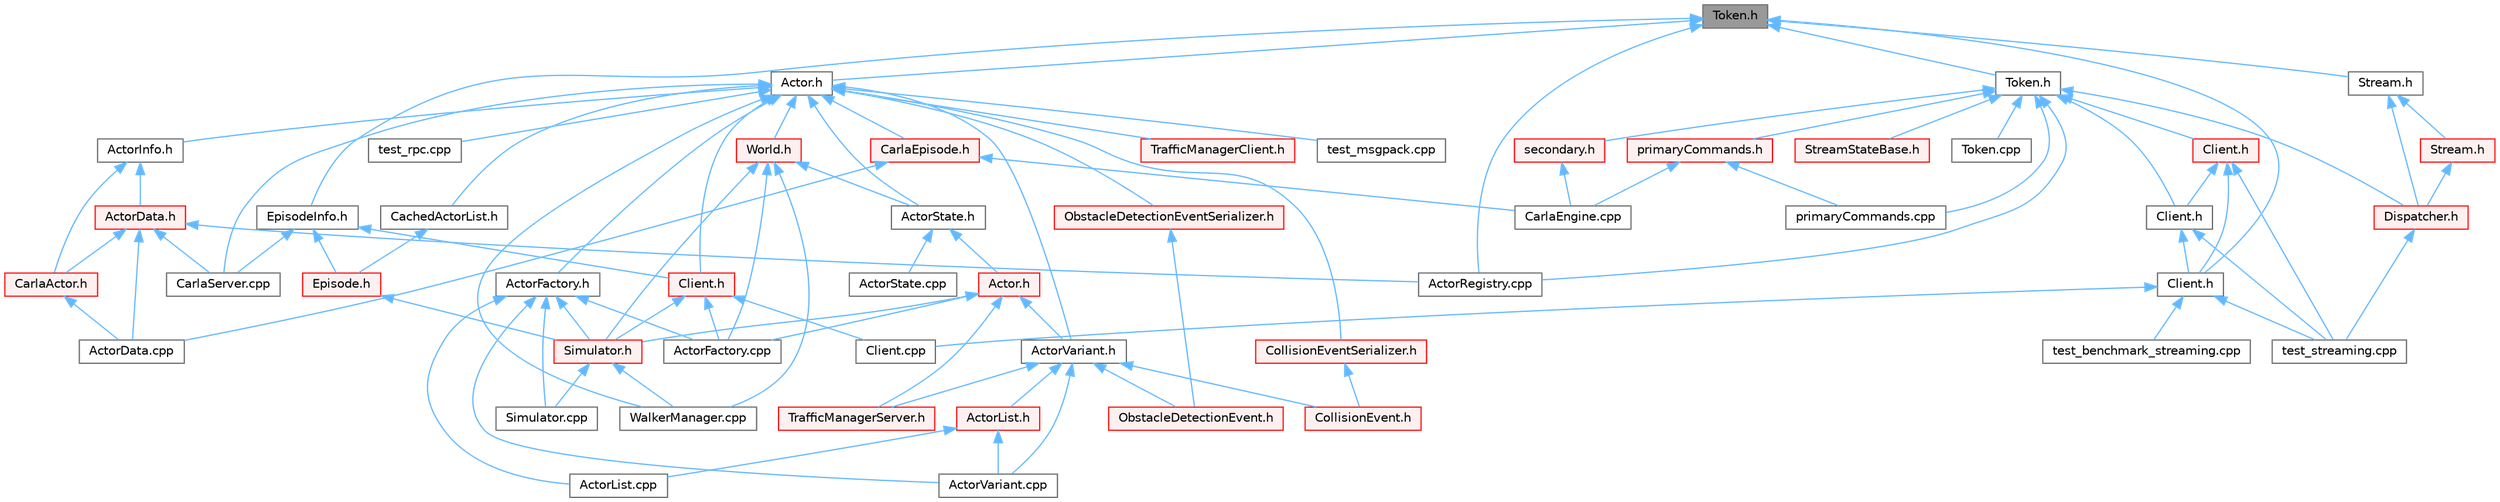 digraph "Token.h"
{
 // INTERACTIVE_SVG=YES
 // LATEX_PDF_SIZE
  bgcolor="transparent";
  edge [fontname=Helvetica,fontsize=10,labelfontname=Helvetica,labelfontsize=10];
  node [fontname=Helvetica,fontsize=10,shape=box,height=0.2,width=0.4];
  Node1 [id="Node000001",label="Token.h",height=0.2,width=0.4,color="gray40", fillcolor="grey60", style="filled", fontcolor="black",tooltip=" "];
  Node1 -> Node2 [id="edge1_Node000001_Node000002",dir="back",color="steelblue1",style="solid",tooltip=" "];
  Node2 [id="Node000002",label="Actor.h",height=0.2,width=0.4,color="grey40", fillcolor="white", style="filled",URL="$d8/d73/rpc_2Actor_8h.html",tooltip=" "];
  Node2 -> Node3 [id="edge2_Node000002_Node000003",dir="back",color="steelblue1",style="solid",tooltip=" "];
  Node3 [id="Node000003",label="ActorFactory.h",height=0.2,width=0.4,color="grey40", fillcolor="white", style="filled",URL="$d7/dae/ActorFactory_8h.html",tooltip=" "];
  Node3 -> Node4 [id="edge3_Node000003_Node000004",dir="back",color="steelblue1",style="solid",tooltip=" "];
  Node4 [id="Node000004",label="ActorFactory.cpp",height=0.2,width=0.4,color="grey40", fillcolor="white", style="filled",URL="$df/dd6/ActorFactory_8cpp.html",tooltip=" "];
  Node3 -> Node5 [id="edge4_Node000003_Node000005",dir="back",color="steelblue1",style="solid",tooltip=" "];
  Node5 [id="Node000005",label="ActorList.cpp",height=0.2,width=0.4,color="grey40", fillcolor="white", style="filled",URL="$d9/d74/ActorList_8cpp.html",tooltip=" "];
  Node3 -> Node6 [id="edge5_Node000003_Node000006",dir="back",color="steelblue1",style="solid",tooltip=" "];
  Node6 [id="Node000006",label="ActorVariant.cpp",height=0.2,width=0.4,color="grey40", fillcolor="white", style="filled",URL="$d2/dbb/ActorVariant_8cpp.html",tooltip=" "];
  Node3 -> Node7 [id="edge6_Node000003_Node000007",dir="back",color="steelblue1",style="solid",tooltip=" "];
  Node7 [id="Node000007",label="Simulator.cpp",height=0.2,width=0.4,color="grey40", fillcolor="white", style="filled",URL="$d2/d0c/Simulator_8cpp.html",tooltip=" "];
  Node3 -> Node8 [id="edge7_Node000003_Node000008",dir="back",color="steelblue1",style="solid",tooltip=" "];
  Node8 [id="Node000008",label="Simulator.h",height=0.2,width=0.4,color="red", fillcolor="#FFF0F0", style="filled",URL="$d6/d4a/Simulator_8h.html",tooltip=" "];
  Node8 -> Node7 [id="edge8_Node000008_Node000007",dir="back",color="steelblue1",style="solid",tooltip=" "];
  Node8 -> Node26 [id="edge9_Node000008_Node000026",dir="back",color="steelblue1",style="solid",tooltip=" "];
  Node26 [id="Node000026",label="WalkerManager.cpp",height=0.2,width=0.4,color="grey40", fillcolor="white", style="filled",URL="$d2/dbb/WalkerManager_8cpp.html",tooltip=" "];
  Node2 -> Node29 [id="edge10_Node000002_Node000029",dir="back",color="steelblue1",style="solid",tooltip=" "];
  Node29 [id="Node000029",label="ActorInfo.h",height=0.2,width=0.4,color="grey40", fillcolor="white", style="filled",URL="$d0/d4e/ActorInfo_8h.html",tooltip=" "];
  Node29 -> Node30 [id="edge11_Node000029_Node000030",dir="back",color="steelblue1",style="solid",tooltip=" "];
  Node30 [id="Node000030",label="ActorData.h",height=0.2,width=0.4,color="red", fillcolor="#FFF0F0", style="filled",URL="$de/d7d/ActorData_8h.html",tooltip=" "];
  Node30 -> Node31 [id="edge12_Node000030_Node000031",dir="back",color="steelblue1",style="solid",tooltip=" "];
  Node31 [id="Node000031",label="ActorData.cpp",height=0.2,width=0.4,color="grey40", fillcolor="white", style="filled",URL="$da/d7f/ActorData_8cpp.html",tooltip=" "];
  Node30 -> Node32 [id="edge13_Node000030_Node000032",dir="back",color="steelblue1",style="solid",tooltip=" "];
  Node32 [id="Node000032",label="ActorRegistry.cpp",height=0.2,width=0.4,color="grey40", fillcolor="white", style="filled",URL="$d3/df3/ActorRegistry_8cpp.html",tooltip=" "];
  Node30 -> Node33 [id="edge14_Node000030_Node000033",dir="back",color="steelblue1",style="solid",tooltip=" "];
  Node33 [id="Node000033",label="CarlaActor.h",height=0.2,width=0.4,color="red", fillcolor="#FFF0F0", style="filled",URL="$de/d36/CarlaActor_8h.html",tooltip=" "];
  Node33 -> Node31 [id="edge15_Node000033_Node000031",dir="back",color="steelblue1",style="solid",tooltip=" "];
  Node30 -> Node47 [id="edge16_Node000030_Node000047",dir="back",color="steelblue1",style="solid",tooltip=" "];
  Node47 [id="Node000047",label="CarlaServer.cpp",height=0.2,width=0.4,color="grey40", fillcolor="white", style="filled",URL="$db/d6c/CarlaServer_8cpp.html",tooltip=" "];
  Node29 -> Node33 [id="edge17_Node000029_Node000033",dir="back",color="steelblue1",style="solid",tooltip=" "];
  Node2 -> Node146 [id="edge18_Node000002_Node000146",dir="back",color="steelblue1",style="solid",tooltip=" "];
  Node146 [id="Node000146",label="ActorState.h",height=0.2,width=0.4,color="grey40", fillcolor="white", style="filled",URL="$d4/d22/client_2detail_2ActorState_8h.html",tooltip=" "];
  Node146 -> Node147 [id="edge19_Node000146_Node000147",dir="back",color="steelblue1",style="solid",tooltip=" "];
  Node147 [id="Node000147",label="Actor.h",height=0.2,width=0.4,color="red", fillcolor="#FFF0F0", style="filled",URL="$da/d48/client_2Actor_8h.html",tooltip=" "];
  Node147 -> Node4 [id="edge20_Node000147_Node000004",dir="back",color="steelblue1",style="solid",tooltip=" "];
  Node147 -> Node149 [id="edge21_Node000147_Node000149",dir="back",color="steelblue1",style="solid",tooltip=" "];
  Node149 [id="Node000149",label="ActorVariant.h",height=0.2,width=0.4,color="grey40", fillcolor="white", style="filled",URL="$d9/d0d/ActorVariant_8h.html",tooltip=" "];
  Node149 -> Node150 [id="edge22_Node000149_Node000150",dir="back",color="steelblue1",style="solid",tooltip=" "];
  Node150 [id="Node000150",label="ActorList.h",height=0.2,width=0.4,color="red", fillcolor="#FFF0F0", style="filled",URL="$db/de8/ActorList_8h.html",tooltip=" "];
  Node150 -> Node5 [id="edge23_Node000150_Node000005",dir="back",color="steelblue1",style="solid",tooltip=" "];
  Node150 -> Node6 [id="edge24_Node000150_Node000006",dir="back",color="steelblue1",style="solid",tooltip=" "];
  Node149 -> Node6 [id="edge25_Node000149_Node000006",dir="back",color="steelblue1",style="solid",tooltip=" "];
  Node149 -> Node166 [id="edge26_Node000149_Node000166",dir="back",color="steelblue1",style="solid",tooltip=" "];
  Node166 [id="Node000166",label="CollisionEvent.h",height=0.2,width=0.4,color="red", fillcolor="#FFF0F0", style="filled",URL="$d3/d24/CollisionEvent_8h.html",tooltip=" "];
  Node149 -> Node168 [id="edge27_Node000149_Node000168",dir="back",color="steelblue1",style="solid",tooltip=" "];
  Node168 [id="Node000168",label="ObstacleDetectionEvent.h",height=0.2,width=0.4,color="red", fillcolor="#FFF0F0", style="filled",URL="$d5/d1b/ObstacleDetectionEvent_8h.html",tooltip=" "];
  Node149 -> Node170 [id="edge28_Node000149_Node000170",dir="back",color="steelblue1",style="solid",tooltip=" "];
  Node170 [id="Node000170",label="TrafficManagerServer.h",height=0.2,width=0.4,color="red", fillcolor="#FFF0F0", style="filled",URL="$d1/da0/TrafficManagerServer_8h.html",tooltip=" "];
  Node147 -> Node8 [id="edge29_Node000147_Node000008",dir="back",color="steelblue1",style="solid",tooltip=" "];
  Node147 -> Node170 [id="edge30_Node000147_Node000170",dir="back",color="steelblue1",style="solid",tooltip=" "];
  Node146 -> Node201 [id="edge31_Node000146_Node000201",dir="back",color="steelblue1",style="solid",tooltip=" "];
  Node201 [id="Node000201",label="ActorState.cpp",height=0.2,width=0.4,color="grey40", fillcolor="white", style="filled",URL="$d6/de7/ActorState_8cpp.html",tooltip=" "];
  Node2 -> Node149 [id="edge32_Node000002_Node000149",dir="back",color="steelblue1",style="solid",tooltip=" "];
  Node2 -> Node202 [id="edge33_Node000002_Node000202",dir="back",color="steelblue1",style="solid",tooltip=" "];
  Node202 [id="Node000202",label="CachedActorList.h",height=0.2,width=0.4,color="grey40", fillcolor="white", style="filled",URL="$d5/d81/CachedActorList_8h.html",tooltip=" "];
  Node202 -> Node203 [id="edge34_Node000202_Node000203",dir="back",color="steelblue1",style="solid",tooltip=" "];
  Node203 [id="Node000203",label="Episode.h",height=0.2,width=0.4,color="red", fillcolor="#FFF0F0", style="filled",URL="$d9/d9e/Episode_8h.html",tooltip=" "];
  Node203 -> Node8 [id="edge35_Node000203_Node000008",dir="back",color="steelblue1",style="solid",tooltip=" "];
  Node2 -> Node37 [id="edge36_Node000002_Node000037",dir="back",color="steelblue1",style="solid",tooltip=" "];
  Node37 [id="Node000037",label="CarlaEpisode.h",height=0.2,width=0.4,color="red", fillcolor="#FFF0F0", style="filled",URL="$de/db8/CarlaEpisode_8h.html",tooltip=" "];
  Node37 -> Node31 [id="edge37_Node000037_Node000031",dir="back",color="steelblue1",style="solid",tooltip=" "];
  Node37 -> Node38 [id="edge38_Node000037_Node000038",dir="back",color="steelblue1",style="solid",tooltip=" "];
  Node38 [id="Node000038",label="CarlaEngine.cpp",height=0.2,width=0.4,color="grey40", fillcolor="white", style="filled",URL="$d6/da1/CarlaEngine_8cpp.html",tooltip=" "];
  Node2 -> Node47 [id="edge39_Node000002_Node000047",dir="back",color="steelblue1",style="solid",tooltip=" "];
  Node2 -> Node207 [id="edge40_Node000002_Node000207",dir="back",color="steelblue1",style="solid",tooltip=" "];
  Node207 [id="Node000207",label="Client.h",height=0.2,width=0.4,color="red", fillcolor="#FFF0F0", style="filled",URL="$df/d8b/client_2detail_2Client_8h.html",tooltip=" "];
  Node207 -> Node4 [id="edge41_Node000207_Node000004",dir="back",color="steelblue1",style="solid",tooltip=" "];
  Node207 -> Node208 [id="edge42_Node000207_Node000208",dir="back",color="steelblue1",style="solid",tooltip=" "];
  Node208 [id="Node000208",label="Client.cpp",height=0.2,width=0.4,color="grey40", fillcolor="white", style="filled",URL="$dc/d4a/client_2detail_2Client_8cpp.html",tooltip=" "];
  Node207 -> Node8 [id="edge43_Node000207_Node000008",dir="back",color="steelblue1",style="solid",tooltip=" "];
  Node2 -> Node209 [id="edge44_Node000002_Node000209",dir="back",color="steelblue1",style="solid",tooltip=" "];
  Node209 [id="Node000209",label="CollisionEventSerializer.h",height=0.2,width=0.4,color="red", fillcolor="#FFF0F0", style="filled",URL="$d8/d9f/CollisionEventSerializer_8h.html",tooltip=" "];
  Node209 -> Node166 [id="edge45_Node000209_Node000166",dir="back",color="steelblue1",style="solid",tooltip=" "];
  Node2 -> Node215 [id="edge46_Node000002_Node000215",dir="back",color="steelblue1",style="solid",tooltip=" "];
  Node215 [id="Node000215",label="ObstacleDetectionEventSerializer.h",height=0.2,width=0.4,color="red", fillcolor="#FFF0F0", style="filled",URL="$d3/d5c/ObstacleDetectionEventSerializer_8h.html",tooltip=" "];
  Node215 -> Node168 [id="edge47_Node000215_Node000168",dir="back",color="steelblue1",style="solid",tooltip=" "];
  Node2 -> Node216 [id="edge48_Node000002_Node000216",dir="back",color="steelblue1",style="solid",tooltip=" "];
  Node216 [id="Node000216",label="TrafficManagerClient.h",height=0.2,width=0.4,color="red", fillcolor="#FFF0F0", style="filled",URL="$d9/d60/TrafficManagerClient_8h.html",tooltip=" "];
  Node2 -> Node26 [id="edge49_Node000002_Node000026",dir="back",color="steelblue1",style="solid",tooltip=" "];
  Node2 -> Node206 [id="edge50_Node000002_Node000206",dir="back",color="steelblue1",style="solid",tooltip=" "];
  Node206 [id="Node000206",label="World.h",height=0.2,width=0.4,color="red", fillcolor="#FFF0F0", style="filled",URL="$dd/d5b/World_8h.html",tooltip=" "];
  Node206 -> Node4 [id="edge51_Node000206_Node000004",dir="back",color="steelblue1",style="solid",tooltip=" "];
  Node206 -> Node146 [id="edge52_Node000206_Node000146",dir="back",color="steelblue1",style="solid",tooltip=" "];
  Node206 -> Node8 [id="edge53_Node000206_Node000008",dir="back",color="steelblue1",style="solid",tooltip=" "];
  Node206 -> Node26 [id="edge54_Node000206_Node000026",dir="back",color="steelblue1",style="solid",tooltip=" "];
  Node2 -> Node217 [id="edge55_Node000002_Node000217",dir="back",color="steelblue1",style="solid",tooltip=" "];
  Node217 [id="Node000217",label="test_msgpack.cpp",height=0.2,width=0.4,color="grey40", fillcolor="white", style="filled",URL="$dc/ddc/test__msgpack_8cpp.html",tooltip=" "];
  Node2 -> Node218 [id="edge56_Node000002_Node000218",dir="back",color="steelblue1",style="solid",tooltip=" "];
  Node218 [id="Node000218",label="test_rpc.cpp",height=0.2,width=0.4,color="grey40", fillcolor="white", style="filled",URL="$df/d8b/test__rpc_8cpp.html",tooltip=" "];
  Node1 -> Node32 [id="edge57_Node000001_Node000032",dir="back",color="steelblue1",style="solid",tooltip=" "];
  Node1 -> Node219 [id="edge58_Node000001_Node000219",dir="back",color="steelblue1",style="solid",tooltip=" "];
  Node219 [id="Node000219",label="Client.h",height=0.2,width=0.4,color="grey40", fillcolor="white", style="filled",URL="$dc/d68/streaming_2Client_8h.html",tooltip=" "];
  Node219 -> Node208 [id="edge59_Node000219_Node000208",dir="back",color="steelblue1",style="solid",tooltip=" "];
  Node219 -> Node220 [id="edge60_Node000219_Node000220",dir="back",color="steelblue1",style="solid",tooltip=" "];
  Node220 [id="Node000220",label="test_benchmark_streaming.cpp",height=0.2,width=0.4,color="grey40", fillcolor="white", style="filled",URL="$db/dc1/test__benchmark__streaming_8cpp.html",tooltip=" "];
  Node219 -> Node221 [id="edge61_Node000219_Node000221",dir="back",color="steelblue1",style="solid",tooltip=" "];
  Node221 [id="Node000221",label="test_streaming.cpp",height=0.2,width=0.4,color="grey40", fillcolor="white", style="filled",URL="$d3/d36/test__streaming_8cpp.html",tooltip=" "];
  Node1 -> Node222 [id="edge62_Node000001_Node000222",dir="back",color="steelblue1",style="solid",tooltip=" "];
  Node222 [id="Node000222",label="EpisodeInfo.h",height=0.2,width=0.4,color="grey40", fillcolor="white", style="filled",URL="$d2/d1c/EpisodeInfo_8h.html",tooltip=" "];
  Node222 -> Node47 [id="edge63_Node000222_Node000047",dir="back",color="steelblue1",style="solid",tooltip=" "];
  Node222 -> Node207 [id="edge64_Node000222_Node000207",dir="back",color="steelblue1",style="solid",tooltip=" "];
  Node222 -> Node203 [id="edge65_Node000222_Node000203",dir="back",color="steelblue1",style="solid",tooltip=" "];
  Node1 -> Node223 [id="edge66_Node000001_Node000223",dir="back",color="steelblue1",style="solid",tooltip=" "];
  Node223 [id="Node000223",label="Stream.h",height=0.2,width=0.4,color="grey40", fillcolor="white", style="filled",URL="$d3/dff/detail_2Stream_8h.html",tooltip=" "];
  Node223 -> Node224 [id="edge67_Node000223_Node000224",dir="back",color="steelblue1",style="solid",tooltip=" "];
  Node224 [id="Node000224",label="Dispatcher.h",height=0.2,width=0.4,color="red", fillcolor="#FFF0F0", style="filled",URL="$d7/d33/Dispatcher_8h.html",tooltip=" "];
  Node224 -> Node221 [id="edge68_Node000224_Node000221",dir="back",color="steelblue1",style="solid",tooltip=" "];
  Node223 -> Node228 [id="edge69_Node000223_Node000228",dir="back",color="steelblue1",style="solid",tooltip=" "];
  Node228 [id="Node000228",label="Stream.h",height=0.2,width=0.4,color="red", fillcolor="#FFF0F0", style="filled",URL="$de/dd1/Stream_8h.html",tooltip=" "];
  Node228 -> Node224 [id="edge70_Node000228_Node000224",dir="back",color="steelblue1",style="solid",tooltip=" "];
  Node1 -> Node229 [id="edge71_Node000001_Node000229",dir="back",color="steelblue1",style="solid",tooltip=" "];
  Node229 [id="Node000229",label="Token.h",height=0.2,width=0.4,color="grey40", fillcolor="white", style="filled",URL="$d9/d9d/detail_2Token_8h.html",tooltip=" "];
  Node229 -> Node32 [id="edge72_Node000229_Node000032",dir="back",color="steelblue1",style="solid",tooltip=" "];
  Node229 -> Node230 [id="edge73_Node000229_Node000230",dir="back",color="steelblue1",style="solid",tooltip=" "];
  Node230 [id="Node000230",label="Client.h",height=0.2,width=0.4,color="red", fillcolor="#FFF0F0", style="filled",URL="$d6/d84/streaming_2detail_2tcp_2Client_8h.html",tooltip=" "];
  Node230 -> Node219 [id="edge74_Node000230_Node000219",dir="back",color="steelblue1",style="solid",tooltip=" "];
  Node230 -> Node232 [id="edge75_Node000230_Node000232",dir="back",color="steelblue1",style="solid",tooltip=" "];
  Node232 [id="Node000232",label="Client.h",height=0.2,width=0.4,color="grey40", fillcolor="white", style="filled",URL="$df/d38/streaming_2low__level_2Client_8h.html",tooltip=" "];
  Node232 -> Node219 [id="edge76_Node000232_Node000219",dir="back",color="steelblue1",style="solid",tooltip=" "];
  Node232 -> Node221 [id="edge77_Node000232_Node000221",dir="back",color="steelblue1",style="solid",tooltip=" "];
  Node230 -> Node221 [id="edge78_Node000230_Node000221",dir="back",color="steelblue1",style="solid",tooltip=" "];
  Node229 -> Node232 [id="edge79_Node000229_Node000232",dir="back",color="steelblue1",style="solid",tooltip=" "];
  Node229 -> Node224 [id="edge80_Node000229_Node000224",dir="back",color="steelblue1",style="solid",tooltip=" "];
  Node229 -> Node233 [id="edge81_Node000229_Node000233",dir="back",color="steelblue1",style="solid",tooltip=" "];
  Node233 [id="Node000233",label="StreamStateBase.h",height=0.2,width=0.4,color="red", fillcolor="#FFF0F0", style="filled",URL="$de/d69/StreamStateBase_8h.html",tooltip=" "];
  Node229 -> Node236 [id="edge82_Node000229_Node000236",dir="back",color="steelblue1",style="solid",tooltip=" "];
  Node236 [id="Node000236",label="Token.cpp",height=0.2,width=0.4,color="grey40", fillcolor="white", style="filled",URL="$d1/dd0/Token_8cpp.html",tooltip=" "];
  Node229 -> Node237 [id="edge83_Node000229_Node000237",dir="back",color="steelblue1",style="solid",tooltip=" "];
  Node237 [id="Node000237",label="primaryCommands.cpp",height=0.2,width=0.4,color="grey40", fillcolor="white", style="filled",URL="$d6/da8/primaryCommands_8cpp.html",tooltip=" "];
  Node229 -> Node238 [id="edge84_Node000229_Node000238",dir="back",color="steelblue1",style="solid",tooltip=" "];
  Node238 [id="Node000238",label="primaryCommands.h",height=0.2,width=0.4,color="red", fillcolor="#FFF0F0", style="filled",URL="$dd/dbf/primaryCommands_8h.html",tooltip=" "];
  Node238 -> Node38 [id="edge85_Node000238_Node000038",dir="back",color="steelblue1",style="solid",tooltip=" "];
  Node238 -> Node237 [id="edge86_Node000238_Node000237",dir="back",color="steelblue1",style="solid",tooltip=" "];
  Node229 -> Node241 [id="edge87_Node000229_Node000241",dir="back",color="steelblue1",style="solid",tooltip=" "];
  Node241 [id="Node000241",label="secondary.h",height=0.2,width=0.4,color="red", fillcolor="#FFF0F0", style="filled",URL="$de/df9/secondary_8h.html",tooltip=" "];
  Node241 -> Node38 [id="edge88_Node000241_Node000038",dir="back",color="steelblue1",style="solid",tooltip=" "];
}
